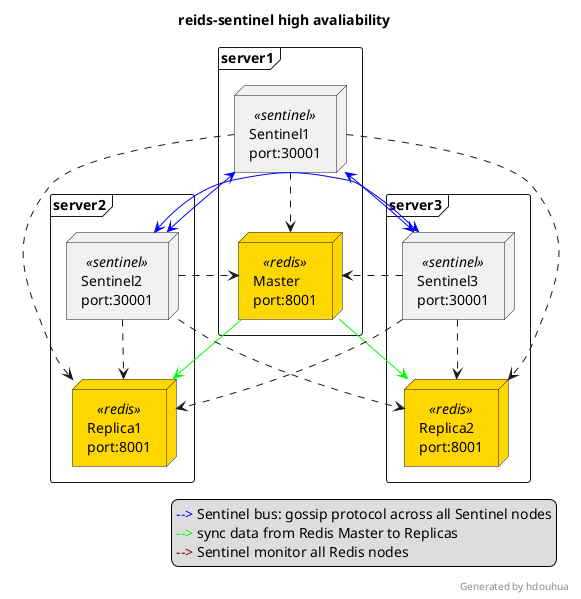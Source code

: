 @startuml redis-ha
title reids-sentinel high avaliability

skinparam shadowing false
skinparam node {
	backgroundColor<<redis>> gold
}

frame server1 {
    node "Sentinel1 \nport:30001" <<sentinel>> as s1
    node "Master \nport:8001" <<redis>> as m
}
frame server2 {
    node "Sentinel2\nport:30001" <<sentinel>> as s2
    node "Replica1\nport:8001" <<redis>> as r1
}
frame server3 {
    node "Sentinel3\nport:30001" <<sentinel>> as s3
    node "Replica2\nport:8001" <<redis>> as r2
}

s1 <-[#blue]-> s2
s1 <-[#blue]-> s3
s2 <-[#blue]right-> s3

m -[#lime]-> r1
m -[#lime]-> r2

s1 ..> m
s1 ..> r1
s1 ..> r2

s2 ..> m
s2 ..> r1
s2 ..> r2

s3 ..> m
s3 ..> r1
s3 ..> r2


legend right
    <font color=blue>--></font> Sentinel bus: gossip protocol across all Sentinel nodes
    <font color=lime>--></font> sync data from Redis Master to Replicas
    <font color=DarkRed>--></font> Sentinel monitor all Redis nodes
endlegend

right footer Generated by hdouhua
@enduml